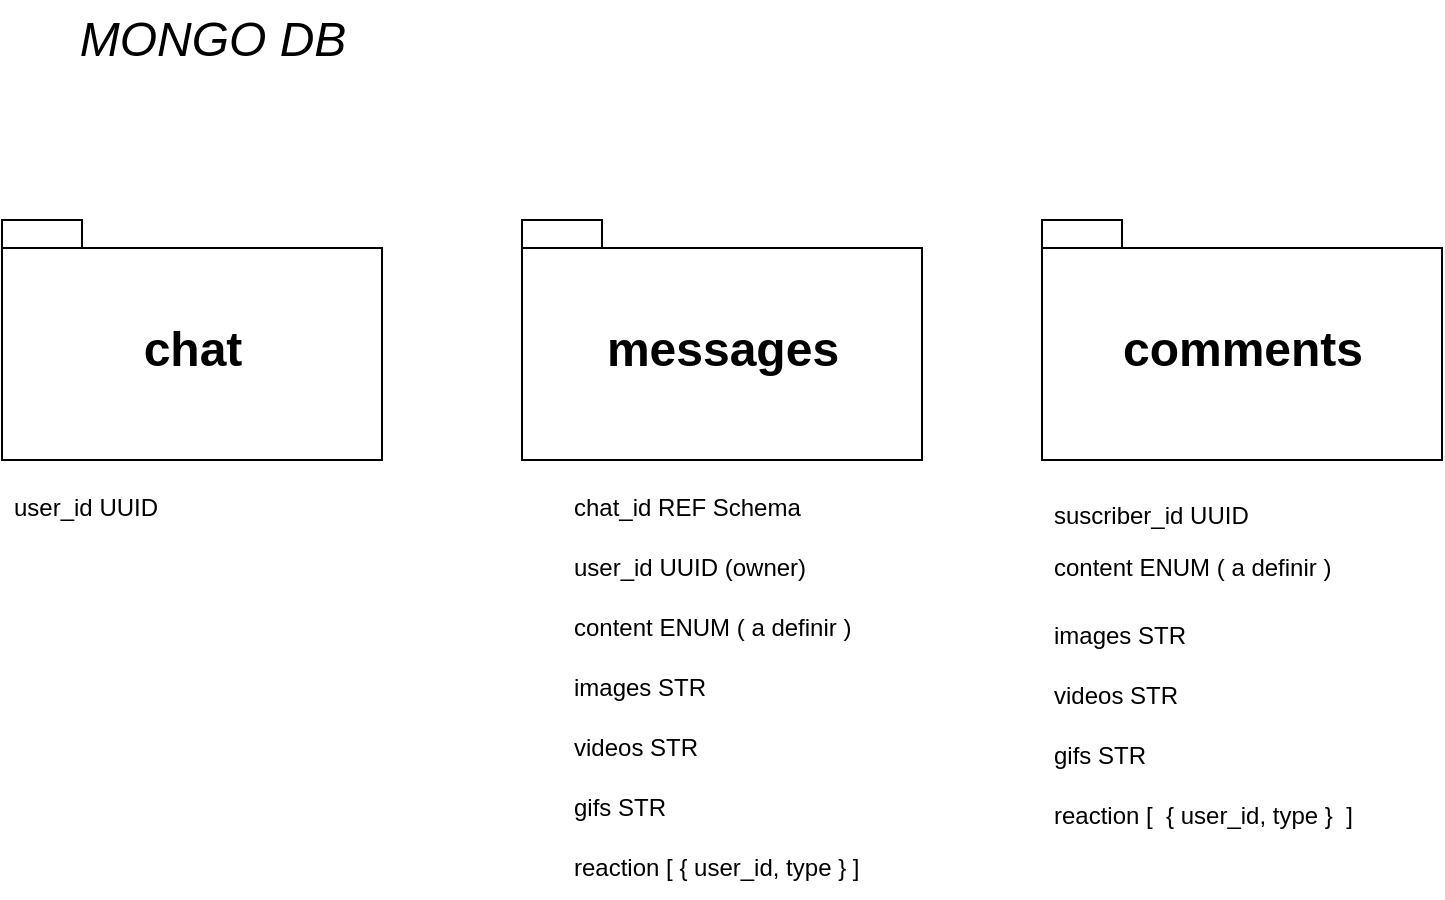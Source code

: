 <mxfile>
    <diagram id="YF7XhDCpssPX3aJB71T2" name="Page-1">
        <mxGraphModel dx="1088" dy="538" grid="1" gridSize="10" guides="1" tooltips="1" connect="1" arrows="1" fold="1" page="1" pageScale="1" pageWidth="850" pageHeight="1100" math="0" shadow="0">
            <root>
                <mxCell id="0"/>
                <mxCell id="1" parent="0"/>
                <mxCell id="2" value="chat" style="shape=folder;fontStyle=1;spacingTop=10;tabWidth=40;tabHeight=14;tabPosition=left;html=1;fontSize=24;" parent="1" vertex="1">
                    <mxGeometry x="40" y="120" width="190" height="120" as="geometry"/>
                </mxCell>
                <mxCell id="3" value="messages" style="shape=folder;fontStyle=1;spacingTop=10;tabWidth=40;tabHeight=14;tabPosition=left;html=1;fontSize=24;" parent="1" vertex="1">
                    <mxGeometry x="300" y="120" width="200" height="120" as="geometry"/>
                </mxCell>
                <mxCell id="4" value="&lt;span style=&quot;font-size: 24px;&quot;&gt;&lt;i&gt;MONGO DB&lt;/i&gt;&lt;/span&gt;" style="text;html=1;align=center;verticalAlign=middle;resizable=0;points=[];autosize=1;strokeColor=none;fillColor=none;" parent="1" vertex="1">
                    <mxGeometry x="65" y="10" width="160" height="40" as="geometry"/>
                </mxCell>
                <mxCell id="8" value="user_id UUID " style="text;strokeColor=none;fillColor=none;align=left;verticalAlign=top;spacingLeft=4;spacingRight=4;overflow=hidden;rotatable=0;points=[[0,0.5],[1,0.5]];portConstraint=eastwest;" parent="1" vertex="1">
                    <mxGeometry x="40" y="250" width="160" height="26" as="geometry"/>
                </mxCell>
                <mxCell id="11" value="chat_id REF Schema" style="text;strokeColor=none;fillColor=none;align=left;verticalAlign=top;spacingLeft=4;spacingRight=4;overflow=hidden;rotatable=0;points=[[0,0.5],[1,0.5]];portConstraint=eastwest;" parent="1" vertex="1">
                    <mxGeometry x="320" y="250" width="160" height="26" as="geometry"/>
                </mxCell>
                <mxCell id="12" value="user_id UUID (owner) " style="text;strokeColor=none;fillColor=none;align=left;verticalAlign=top;spacingLeft=4;spacingRight=4;overflow=hidden;rotatable=0;points=[[0,0.5],[1,0.5]];portConstraint=eastwest;" parent="1" vertex="1">
                    <mxGeometry x="320" y="280" width="160" height="26" as="geometry"/>
                </mxCell>
                <mxCell id="13" value="images STR " style="text;strokeColor=none;fillColor=none;align=left;verticalAlign=top;spacingLeft=4;spacingRight=4;overflow=hidden;rotatable=0;points=[[0,0.5],[1,0.5]];portConstraint=eastwest;" parent="1" vertex="1">
                    <mxGeometry x="320" y="340" width="160" height="26" as="geometry"/>
                </mxCell>
                <mxCell id="14" value="content ENUM ( a definir )" style="text;strokeColor=none;fillColor=none;align=left;verticalAlign=top;spacingLeft=4;spacingRight=4;overflow=hidden;rotatable=0;points=[[0,0.5],[1,0.5]];portConstraint=eastwest;" parent="1" vertex="1">
                    <mxGeometry x="320" y="310" width="160" height="20" as="geometry"/>
                </mxCell>
                <mxCell id="15" value="videos STR" style="text;strokeColor=none;fillColor=none;align=left;verticalAlign=top;spacingLeft=4;spacingRight=4;overflow=hidden;rotatable=0;points=[[0,0.5],[1,0.5]];portConstraint=eastwest;" parent="1" vertex="1">
                    <mxGeometry x="320" y="370" width="160" height="26" as="geometry"/>
                </mxCell>
                <mxCell id="16" value="gifs STR" style="text;strokeColor=none;fillColor=none;align=left;verticalAlign=top;spacingLeft=4;spacingRight=4;overflow=hidden;rotatable=0;points=[[0,0.5],[1,0.5]];portConstraint=eastwest;" parent="1" vertex="1">
                    <mxGeometry x="320" y="400" width="160" height="26" as="geometry"/>
                </mxCell>
                <mxCell id="18" value="reaction [ { user_id, type } ]" style="text;strokeColor=none;fillColor=none;align=left;verticalAlign=top;spacingLeft=4;spacingRight=4;overflow=hidden;rotatable=0;points=[[0,0.5],[1,0.5]];portConstraint=eastwest;" parent="1" vertex="1">
                    <mxGeometry x="320" y="430" width="160" height="26" as="geometry"/>
                </mxCell>
                <mxCell id="23" value="comments" style="shape=folder;fontStyle=1;spacingTop=10;tabWidth=40;tabHeight=14;tabPosition=left;html=1;fontSize=24;" parent="1" vertex="1">
                    <mxGeometry x="560" y="120" width="200" height="120" as="geometry"/>
                </mxCell>
                <mxCell id="25" value="suscriber_id UUID" style="text;strokeColor=none;fillColor=none;align=left;verticalAlign=top;spacingLeft=4;spacingRight=4;overflow=hidden;rotatable=0;points=[[0,0.5],[1,0.5]];portConstraint=eastwest;" parent="1" vertex="1">
                    <mxGeometry x="560" y="254" width="160" height="26" as="geometry"/>
                </mxCell>
                <mxCell id="27" value="content ENUM ( a definir )" style="text;strokeColor=none;fillColor=none;align=left;verticalAlign=top;spacingLeft=4;spacingRight=4;overflow=hidden;rotatable=0;points=[[0,0.5],[1,0.5]];portConstraint=eastwest;" parent="1" vertex="1">
                    <mxGeometry x="560" y="280" width="160" height="20" as="geometry"/>
                </mxCell>
                <mxCell id="28" value="images STR " style="text;strokeColor=none;fillColor=none;align=left;verticalAlign=top;spacingLeft=4;spacingRight=4;overflow=hidden;rotatable=0;points=[[0,0.5],[1,0.5]];portConstraint=eastwest;" parent="1" vertex="1">
                    <mxGeometry x="560" y="314" width="160" height="26" as="geometry"/>
                </mxCell>
                <mxCell id="29" value="videos STR" style="text;strokeColor=none;fillColor=none;align=left;verticalAlign=top;spacingLeft=4;spacingRight=4;overflow=hidden;rotatable=0;points=[[0,0.5],[1,0.5]];portConstraint=eastwest;" parent="1" vertex="1">
                    <mxGeometry x="560" y="344" width="160" height="26" as="geometry"/>
                </mxCell>
                <mxCell id="30" value="gifs STR" style="text;strokeColor=none;fillColor=none;align=left;verticalAlign=top;spacingLeft=4;spacingRight=4;overflow=hidden;rotatable=0;points=[[0,0.5],[1,0.5]];portConstraint=eastwest;" parent="1" vertex="1">
                    <mxGeometry x="560" y="374" width="160" height="26" as="geometry"/>
                </mxCell>
                <mxCell id="31" value="reaction [  { user_id, type }  ]" style="text;strokeColor=none;fillColor=none;align=left;verticalAlign=top;spacingLeft=4;spacingRight=4;overflow=hidden;rotatable=0;points=[[0,0.5],[1,0.5]];portConstraint=eastwest;" parent="1" vertex="1">
                    <mxGeometry x="560" y="404" width="160" height="26" as="geometry"/>
                </mxCell>
            </root>
        </mxGraphModel>
    </diagram>
</mxfile>